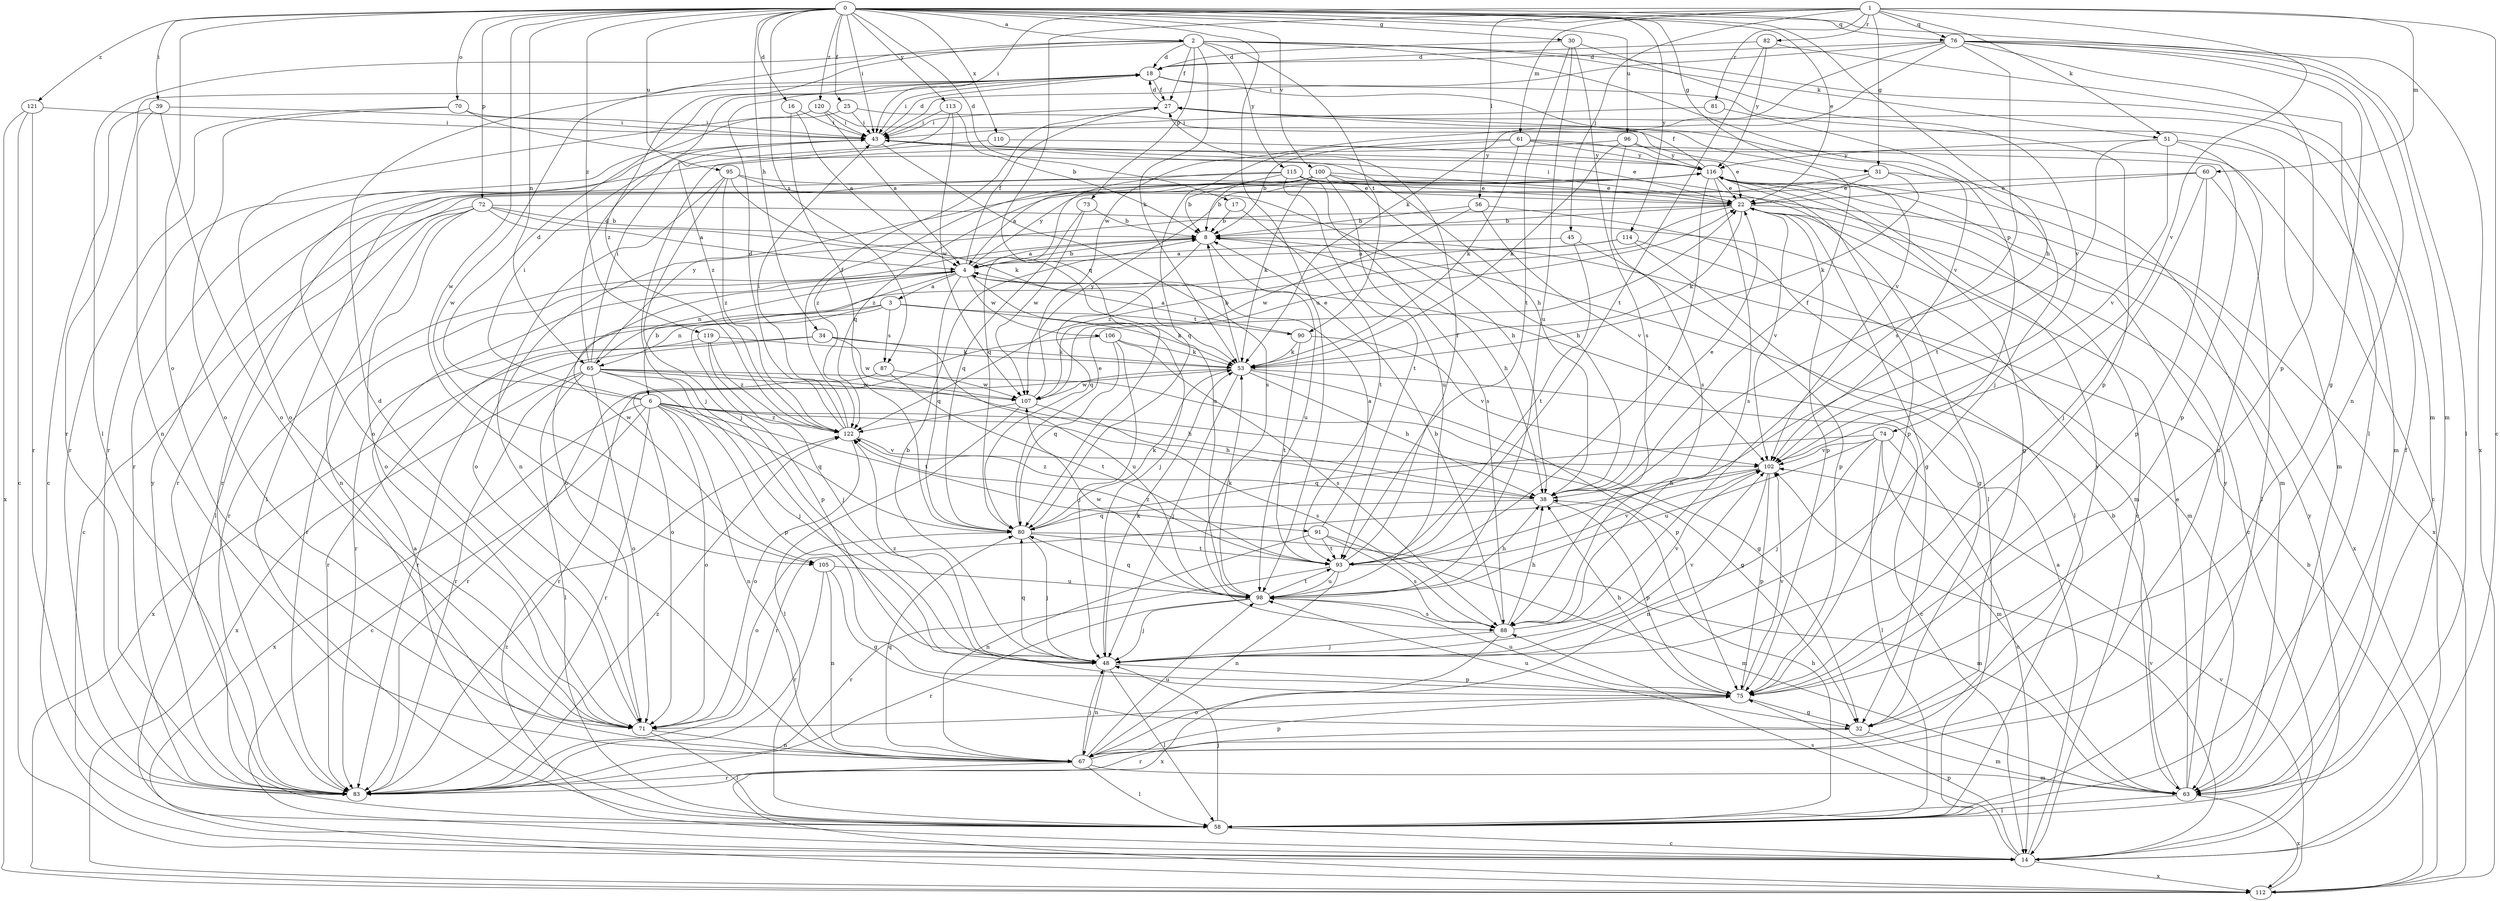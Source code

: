 strict digraph  {
0;
1;
2;
3;
4;
6;
8;
14;
16;
17;
18;
22;
25;
27;
30;
31;
32;
34;
38;
39;
43;
45;
48;
51;
53;
56;
58;
60;
61;
63;
65;
67;
70;
71;
72;
73;
74;
75;
76;
80;
81;
82;
83;
87;
88;
90;
91;
93;
95;
96;
98;
100;
102;
105;
106;
107;
110;
112;
113;
114;
115;
116;
119;
120;
121;
122;
0 -> 2  [label=a];
0 -> 16  [label=d];
0 -> 17  [label=d];
0 -> 22  [label=e];
0 -> 25  [label=f];
0 -> 30  [label=g];
0 -> 31  [label=g];
0 -> 34  [label=h];
0 -> 38  [label=h];
0 -> 39  [label=i];
0 -> 43  [label=i];
0 -> 65  [label=n];
0 -> 70  [label=o];
0 -> 71  [label=o];
0 -> 72  [label=p];
0 -> 76  [label=q];
0 -> 87  [label=s];
0 -> 95  [label=u];
0 -> 96  [label=u];
0 -> 98  [label=u];
0 -> 100  [label=v];
0 -> 105  [label=w];
0 -> 110  [label=x];
0 -> 112  [label=x];
0 -> 113  [label=y];
0 -> 114  [label=y];
0 -> 119  [label=z];
0 -> 120  [label=z];
0 -> 121  [label=z];
1 -> 14  [label=c];
1 -> 31  [label=g];
1 -> 43  [label=i];
1 -> 45  [label=j];
1 -> 51  [label=k];
1 -> 56  [label=l];
1 -> 60  [label=m];
1 -> 61  [label=m];
1 -> 76  [label=q];
1 -> 80  [label=q];
1 -> 81  [label=r];
1 -> 82  [label=r];
1 -> 102  [label=v];
2 -> 18  [label=d];
2 -> 27  [label=f];
2 -> 51  [label=k];
2 -> 53  [label=k];
2 -> 58  [label=l];
2 -> 63  [label=m];
2 -> 73  [label=p];
2 -> 74  [label=p];
2 -> 90  [label=t];
2 -> 105  [label=w];
2 -> 115  [label=y];
2 -> 122  [label=z];
3 -> 53  [label=k];
3 -> 65  [label=n];
3 -> 75  [label=p];
3 -> 83  [label=r];
3 -> 87  [label=s];
3 -> 90  [label=t];
4 -> 3  [label=a];
4 -> 6  [label=b];
4 -> 8  [label=b];
4 -> 27  [label=f];
4 -> 48  [label=j];
4 -> 65  [label=n];
4 -> 80  [label=q];
4 -> 83  [label=r];
4 -> 105  [label=w];
4 -> 106  [label=w];
4 -> 116  [label=y];
6 -> 14  [label=c];
6 -> 18  [label=d];
6 -> 32  [label=g];
6 -> 43  [label=i];
6 -> 67  [label=n];
6 -> 71  [label=o];
6 -> 80  [label=q];
6 -> 83  [label=r];
6 -> 88  [label=s];
6 -> 91  [label=t];
6 -> 112  [label=x];
6 -> 122  [label=z];
8 -> 4  [label=a];
8 -> 38  [label=h];
8 -> 80  [label=q];
8 -> 83  [label=r];
8 -> 98  [label=u];
14 -> 4  [label=a];
14 -> 75  [label=p];
14 -> 88  [label=s];
14 -> 102  [label=v];
14 -> 112  [label=x];
14 -> 116  [label=y];
14 -> 122  [label=z];
16 -> 4  [label=a];
16 -> 43  [label=i];
16 -> 80  [label=q];
17 -> 8  [label=b];
17 -> 93  [label=t];
18 -> 27  [label=f];
18 -> 43  [label=i];
18 -> 75  [label=p];
18 -> 83  [label=r];
18 -> 102  [label=v];
22 -> 8  [label=b];
22 -> 14  [label=c];
22 -> 32  [label=g];
22 -> 43  [label=i];
22 -> 53  [label=k];
22 -> 71  [label=o];
22 -> 75  [label=p];
22 -> 102  [label=v];
22 -> 112  [label=x];
22 -> 122  [label=z];
25 -> 43  [label=i];
25 -> 63  [label=m];
25 -> 83  [label=r];
27 -> 18  [label=d];
27 -> 43  [label=i];
30 -> 18  [label=d];
30 -> 88  [label=s];
30 -> 93  [label=t];
30 -> 98  [label=u];
30 -> 102  [label=v];
31 -> 22  [label=e];
31 -> 53  [label=k];
31 -> 63  [label=m];
31 -> 83  [label=r];
32 -> 63  [label=m];
32 -> 83  [label=r];
32 -> 98  [label=u];
34 -> 53  [label=k];
34 -> 83  [label=r];
34 -> 98  [label=u];
34 -> 107  [label=w];
34 -> 112  [label=x];
38 -> 22  [label=e];
38 -> 27  [label=f];
38 -> 75  [label=p];
38 -> 80  [label=q];
38 -> 122  [label=z];
39 -> 14  [label=c];
39 -> 43  [label=i];
39 -> 67  [label=n];
39 -> 71  [label=o];
43 -> 18  [label=d];
43 -> 22  [label=e];
43 -> 83  [label=r];
43 -> 88  [label=s];
43 -> 116  [label=y];
45 -> 4  [label=a];
45 -> 75  [label=p];
45 -> 93  [label=t];
48 -> 8  [label=b];
48 -> 53  [label=k];
48 -> 58  [label=l];
48 -> 67  [label=n];
48 -> 75  [label=p];
48 -> 80  [label=q];
48 -> 102  [label=v];
48 -> 122  [label=z];
51 -> 63  [label=m];
51 -> 67  [label=n];
51 -> 93  [label=t];
51 -> 102  [label=v];
51 -> 116  [label=y];
53 -> 8  [label=b];
53 -> 14  [label=c];
53 -> 38  [label=h];
53 -> 48  [label=j];
53 -> 75  [label=p];
53 -> 83  [label=r];
53 -> 107  [label=w];
56 -> 8  [label=b];
56 -> 58  [label=l];
56 -> 102  [label=v];
56 -> 107  [label=w];
58 -> 4  [label=a];
58 -> 14  [label=c];
58 -> 38  [label=h];
58 -> 48  [label=j];
60 -> 22  [label=e];
60 -> 48  [label=j];
60 -> 58  [label=l];
60 -> 75  [label=p];
60 -> 83  [label=r];
61 -> 8  [label=b];
61 -> 22  [label=e];
61 -> 53  [label=k];
61 -> 75  [label=p];
61 -> 80  [label=q];
61 -> 116  [label=y];
63 -> 8  [label=b];
63 -> 22  [label=e];
63 -> 27  [label=f];
63 -> 58  [label=l];
63 -> 112  [label=x];
63 -> 116  [label=y];
65 -> 18  [label=d];
65 -> 32  [label=g];
65 -> 38  [label=h];
65 -> 43  [label=i];
65 -> 48  [label=j];
65 -> 58  [label=l];
65 -> 71  [label=o];
65 -> 75  [label=p];
65 -> 83  [label=r];
65 -> 107  [label=w];
65 -> 112  [label=x];
65 -> 116  [label=y];
67 -> 48  [label=j];
67 -> 58  [label=l];
67 -> 63  [label=m];
67 -> 75  [label=p];
67 -> 80  [label=q];
67 -> 83  [label=r];
67 -> 98  [label=u];
67 -> 116  [label=y];
70 -> 38  [label=h];
70 -> 43  [label=i];
70 -> 71  [label=o];
70 -> 83  [label=r];
71 -> 18  [label=d];
71 -> 58  [label=l];
71 -> 67  [label=n];
72 -> 4  [label=a];
72 -> 8  [label=b];
72 -> 14  [label=c];
72 -> 58  [label=l];
72 -> 63  [label=m];
72 -> 67  [label=n];
72 -> 71  [label=o];
72 -> 98  [label=u];
73 -> 8  [label=b];
73 -> 80  [label=q];
73 -> 107  [label=w];
74 -> 14  [label=c];
74 -> 48  [label=j];
74 -> 58  [label=l];
74 -> 63  [label=m];
74 -> 80  [label=q];
74 -> 98  [label=u];
74 -> 102  [label=v];
75 -> 32  [label=g];
75 -> 38  [label=h];
75 -> 71  [label=o];
75 -> 98  [label=u];
75 -> 102  [label=v];
76 -> 18  [label=d];
76 -> 32  [label=g];
76 -> 43  [label=i];
76 -> 53  [label=k];
76 -> 58  [label=l];
76 -> 63  [label=m];
76 -> 67  [label=n];
76 -> 75  [label=p];
76 -> 88  [label=s];
76 -> 107  [label=w];
80 -> 22  [label=e];
80 -> 48  [label=j];
80 -> 53  [label=k];
80 -> 63  [label=m];
80 -> 71  [label=o];
80 -> 93  [label=t];
81 -> 43  [label=i];
81 -> 48  [label=j];
82 -> 18  [label=d];
82 -> 58  [label=l];
82 -> 93  [label=t];
82 -> 116  [label=y];
83 -> 116  [label=y];
83 -> 122  [label=z];
87 -> 83  [label=r];
87 -> 93  [label=t];
87 -> 107  [label=w];
88 -> 8  [label=b];
88 -> 38  [label=h];
88 -> 48  [label=j];
88 -> 102  [label=v];
88 -> 112  [label=x];
90 -> 4  [label=a];
90 -> 53  [label=k];
90 -> 93  [label=t];
90 -> 102  [label=v];
91 -> 4  [label=a];
91 -> 63  [label=m];
91 -> 67  [label=n];
91 -> 88  [label=s];
91 -> 93  [label=t];
93 -> 27  [label=f];
93 -> 67  [label=n];
93 -> 83  [label=r];
93 -> 98  [label=u];
93 -> 102  [label=v];
93 -> 122  [label=z];
95 -> 22  [label=e];
95 -> 38  [label=h];
95 -> 48  [label=j];
95 -> 53  [label=k];
95 -> 67  [label=n];
95 -> 122  [label=z];
96 -> 14  [label=c];
96 -> 53  [label=k];
96 -> 71  [label=o];
96 -> 88  [label=s];
96 -> 116  [label=y];
98 -> 38  [label=h];
98 -> 48  [label=j];
98 -> 53  [label=k];
98 -> 80  [label=q];
98 -> 83  [label=r];
98 -> 88  [label=s];
98 -> 93  [label=t];
98 -> 107  [label=w];
100 -> 4  [label=a];
100 -> 8  [label=b];
100 -> 22  [label=e];
100 -> 38  [label=h];
100 -> 53  [label=k];
100 -> 58  [label=l];
100 -> 98  [label=u];
100 -> 122  [label=z];
102 -> 38  [label=h];
102 -> 67  [label=n];
102 -> 75  [label=p];
102 -> 83  [label=r];
105 -> 32  [label=g];
105 -> 67  [label=n];
105 -> 83  [label=r];
105 -> 98  [label=u];
106 -> 48  [label=j];
106 -> 53  [label=k];
106 -> 71  [label=o];
106 -> 80  [label=q];
106 -> 88  [label=s];
107 -> 22  [label=e];
107 -> 38  [label=h];
107 -> 58  [label=l];
107 -> 116  [label=y];
107 -> 122  [label=z];
110 -> 48  [label=j];
110 -> 116  [label=y];
112 -> 8  [label=b];
112 -> 102  [label=v];
113 -> 8  [label=b];
113 -> 43  [label=i];
113 -> 107  [label=w];
113 -> 122  [label=z];
114 -> 4  [label=a];
114 -> 32  [label=g];
114 -> 63  [label=m];
114 -> 71  [label=o];
115 -> 8  [label=b];
115 -> 14  [label=c];
115 -> 22  [label=e];
115 -> 58  [label=l];
115 -> 80  [label=q];
115 -> 88  [label=s];
115 -> 93  [label=t];
116 -> 22  [label=e];
116 -> 27  [label=f];
116 -> 32  [label=g];
116 -> 75  [label=p];
116 -> 88  [label=s];
116 -> 93  [label=t];
116 -> 112  [label=x];
116 -> 122  [label=z];
119 -> 48  [label=j];
119 -> 53  [label=k];
119 -> 83  [label=r];
119 -> 122  [label=z];
120 -> 4  [label=a];
120 -> 43  [label=i];
120 -> 71  [label=o];
120 -> 102  [label=v];
121 -> 14  [label=c];
121 -> 43  [label=i];
121 -> 83  [label=r];
121 -> 112  [label=x];
122 -> 18  [label=d];
122 -> 27  [label=f];
122 -> 43  [label=i];
122 -> 71  [label=o];
122 -> 102  [label=v];
}
